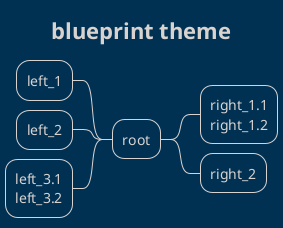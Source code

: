 ' Do not edit
' Theme Gallery
' autogenerated by script
'
@startmindmap
!theme blueprint
title blueprint theme
+ root
**:right_1.1
right_1.2;
++ right_2

left side

-- left_1
-- left_2
**:left_3.1
left_3.2;
@endmindmap
